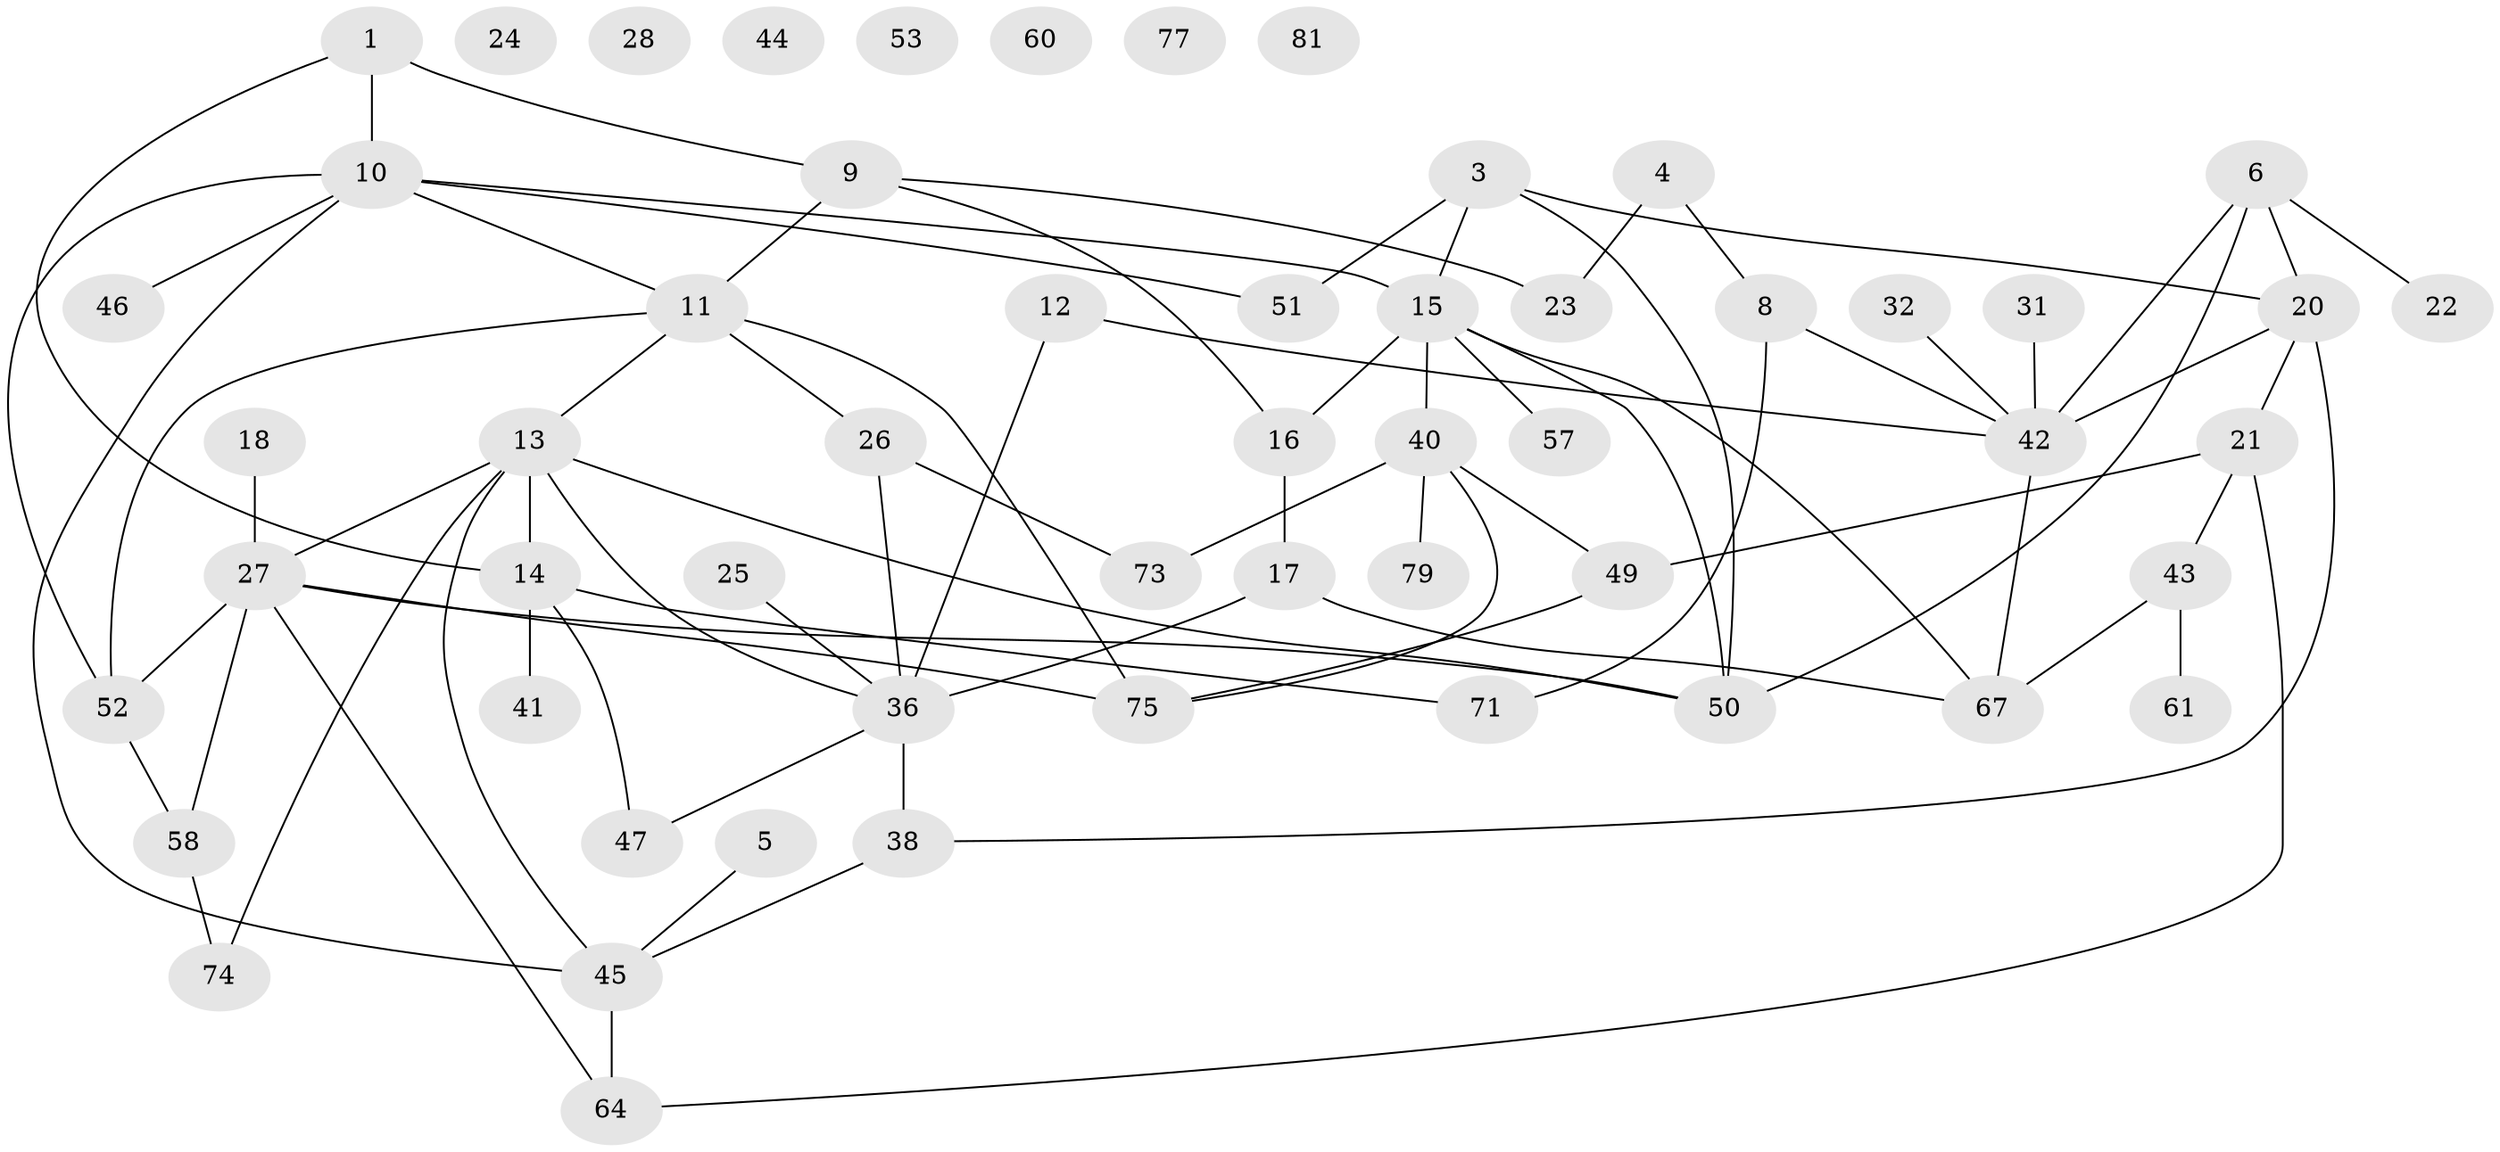 // Generated by graph-tools (version 1.1) at 2025/23/03/03/25 07:23:24]
// undirected, 55 vertices, 79 edges
graph export_dot {
graph [start="1"]
  node [color=gray90,style=filled];
  1 [super="+2"];
  3 [super="+33"];
  4;
  5;
  6 [super="+7"];
  8 [super="+19"];
  9 [super="+30"];
  10 [super="+39"];
  11 [super="+78"];
  12;
  13 [super="+37"];
  14 [super="+34"];
  15 [super="+66"];
  16;
  17 [super="+48"];
  18;
  20 [super="+35"];
  21 [super="+54"];
  22;
  23 [super="+80"];
  24;
  25;
  26 [super="+55"];
  27 [super="+29"];
  28;
  31;
  32;
  36 [super="+56"];
  38;
  40 [super="+70"];
  41 [super="+65"];
  42 [super="+72"];
  43 [super="+76"];
  44;
  45 [super="+68"];
  46;
  47;
  49;
  50 [super="+69"];
  51 [super="+62"];
  52 [super="+59"];
  53;
  57;
  58 [super="+63"];
  60;
  61;
  64;
  67;
  71;
  73;
  74;
  75;
  77;
  79;
  81;
  1 -- 9;
  1 -- 14;
  1 -- 10;
  3 -- 50;
  3 -- 20;
  3 -- 51;
  3 -- 15;
  4 -- 8;
  4 -- 23;
  5 -- 45;
  6 -- 22;
  6 -- 42;
  6 -- 50;
  6 -- 20;
  8 -- 42;
  8 -- 71;
  9 -- 16;
  9 -- 11;
  9 -- 23;
  10 -- 45;
  10 -- 52;
  10 -- 46;
  10 -- 15;
  10 -- 11;
  10 -- 51;
  11 -- 52;
  11 -- 26;
  11 -- 75;
  11 -- 13;
  12 -- 42;
  12 -- 36;
  13 -- 45;
  13 -- 74;
  13 -- 50;
  13 -- 27;
  13 -- 36;
  13 -- 14;
  14 -- 47;
  14 -- 71;
  14 -- 41;
  15 -- 40;
  15 -- 57;
  15 -- 67;
  15 -- 16;
  15 -- 50;
  16 -- 17;
  17 -- 36;
  17 -- 67;
  18 -- 27;
  20 -- 38;
  20 -- 42;
  20 -- 21;
  21 -- 49;
  21 -- 64;
  21 -- 43;
  25 -- 36;
  26 -- 73;
  26 -- 36;
  27 -- 75;
  27 -- 58;
  27 -- 64;
  27 -- 50;
  27 -- 52;
  31 -- 42;
  32 -- 42;
  36 -- 38;
  36 -- 47;
  38 -- 45;
  40 -- 49;
  40 -- 79;
  40 -- 73;
  40 -- 75;
  42 -- 67;
  43 -- 67;
  43 -- 61;
  45 -- 64;
  49 -- 75;
  52 -- 58;
  58 -- 74;
}
